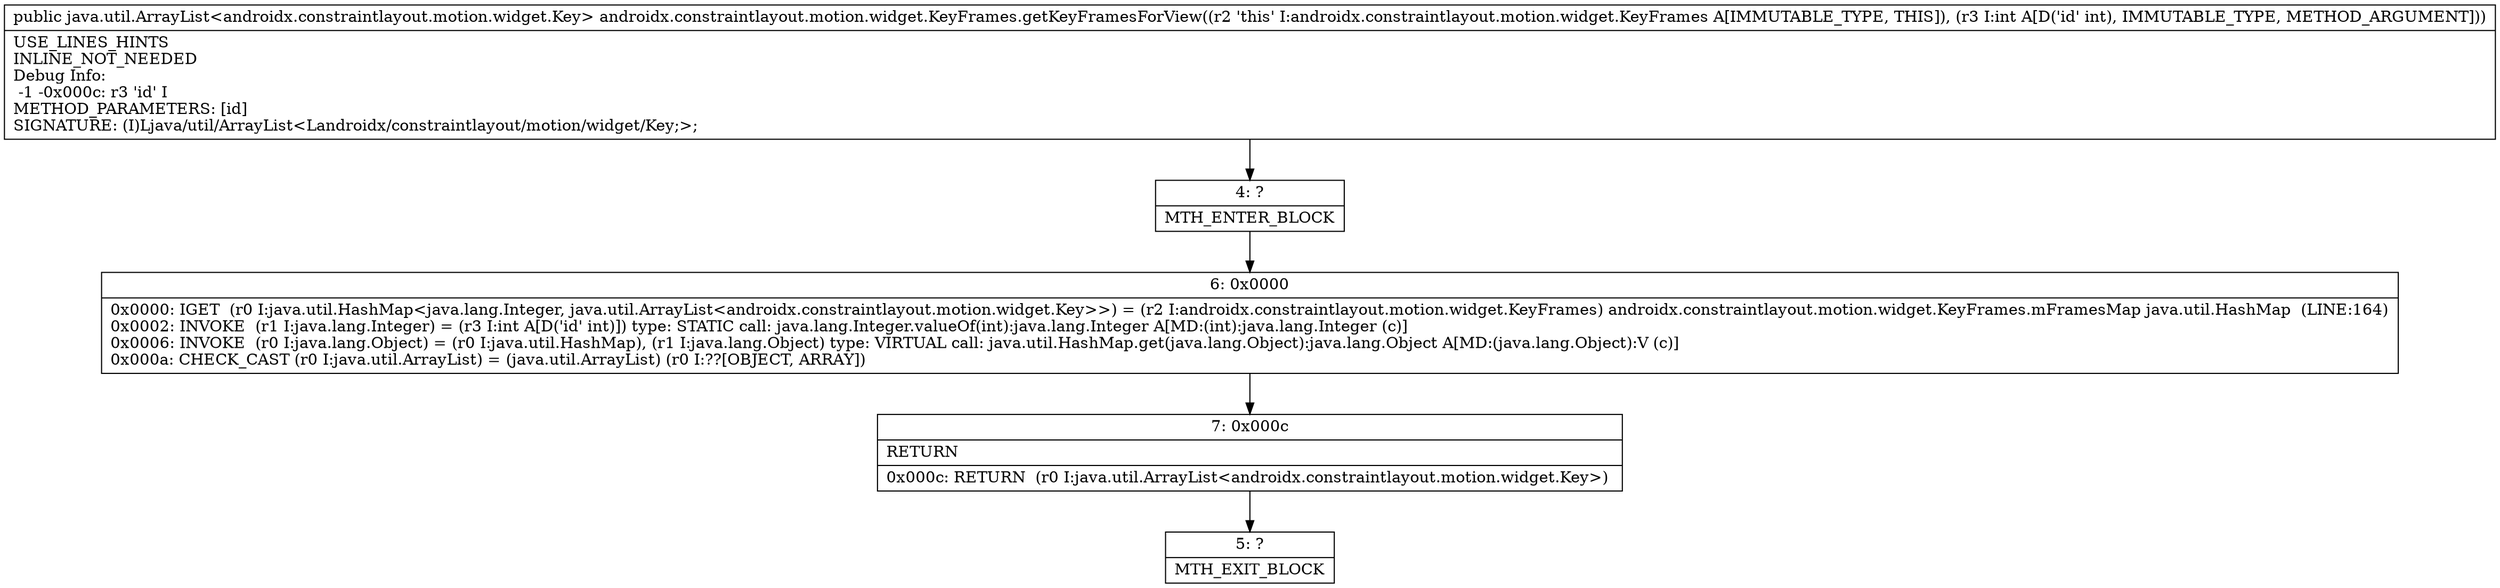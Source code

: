 digraph "CFG forandroidx.constraintlayout.motion.widget.KeyFrames.getKeyFramesForView(I)Ljava\/util\/ArrayList;" {
Node_4 [shape=record,label="{4\:\ ?|MTH_ENTER_BLOCK\l}"];
Node_6 [shape=record,label="{6\:\ 0x0000|0x0000: IGET  (r0 I:java.util.HashMap\<java.lang.Integer, java.util.ArrayList\<androidx.constraintlayout.motion.widget.Key\>\>) = (r2 I:androidx.constraintlayout.motion.widget.KeyFrames) androidx.constraintlayout.motion.widget.KeyFrames.mFramesMap java.util.HashMap  (LINE:164)\l0x0002: INVOKE  (r1 I:java.lang.Integer) = (r3 I:int A[D('id' int)]) type: STATIC call: java.lang.Integer.valueOf(int):java.lang.Integer A[MD:(int):java.lang.Integer (c)]\l0x0006: INVOKE  (r0 I:java.lang.Object) = (r0 I:java.util.HashMap), (r1 I:java.lang.Object) type: VIRTUAL call: java.util.HashMap.get(java.lang.Object):java.lang.Object A[MD:(java.lang.Object):V (c)]\l0x000a: CHECK_CAST (r0 I:java.util.ArrayList) = (java.util.ArrayList) (r0 I:??[OBJECT, ARRAY]) \l}"];
Node_7 [shape=record,label="{7\:\ 0x000c|RETURN\l|0x000c: RETURN  (r0 I:java.util.ArrayList\<androidx.constraintlayout.motion.widget.Key\>) \l}"];
Node_5 [shape=record,label="{5\:\ ?|MTH_EXIT_BLOCK\l}"];
MethodNode[shape=record,label="{public java.util.ArrayList\<androidx.constraintlayout.motion.widget.Key\> androidx.constraintlayout.motion.widget.KeyFrames.getKeyFramesForView((r2 'this' I:androidx.constraintlayout.motion.widget.KeyFrames A[IMMUTABLE_TYPE, THIS]), (r3 I:int A[D('id' int), IMMUTABLE_TYPE, METHOD_ARGUMENT]))  | USE_LINES_HINTS\lINLINE_NOT_NEEDED\lDebug Info:\l  \-1 \-0x000c: r3 'id' I\lMETHOD_PARAMETERS: [id]\lSIGNATURE: (I)Ljava\/util\/ArrayList\<Landroidx\/constraintlayout\/motion\/widget\/Key;\>;\l}"];
MethodNode -> Node_4;Node_4 -> Node_6;
Node_6 -> Node_7;
Node_7 -> Node_5;
}

